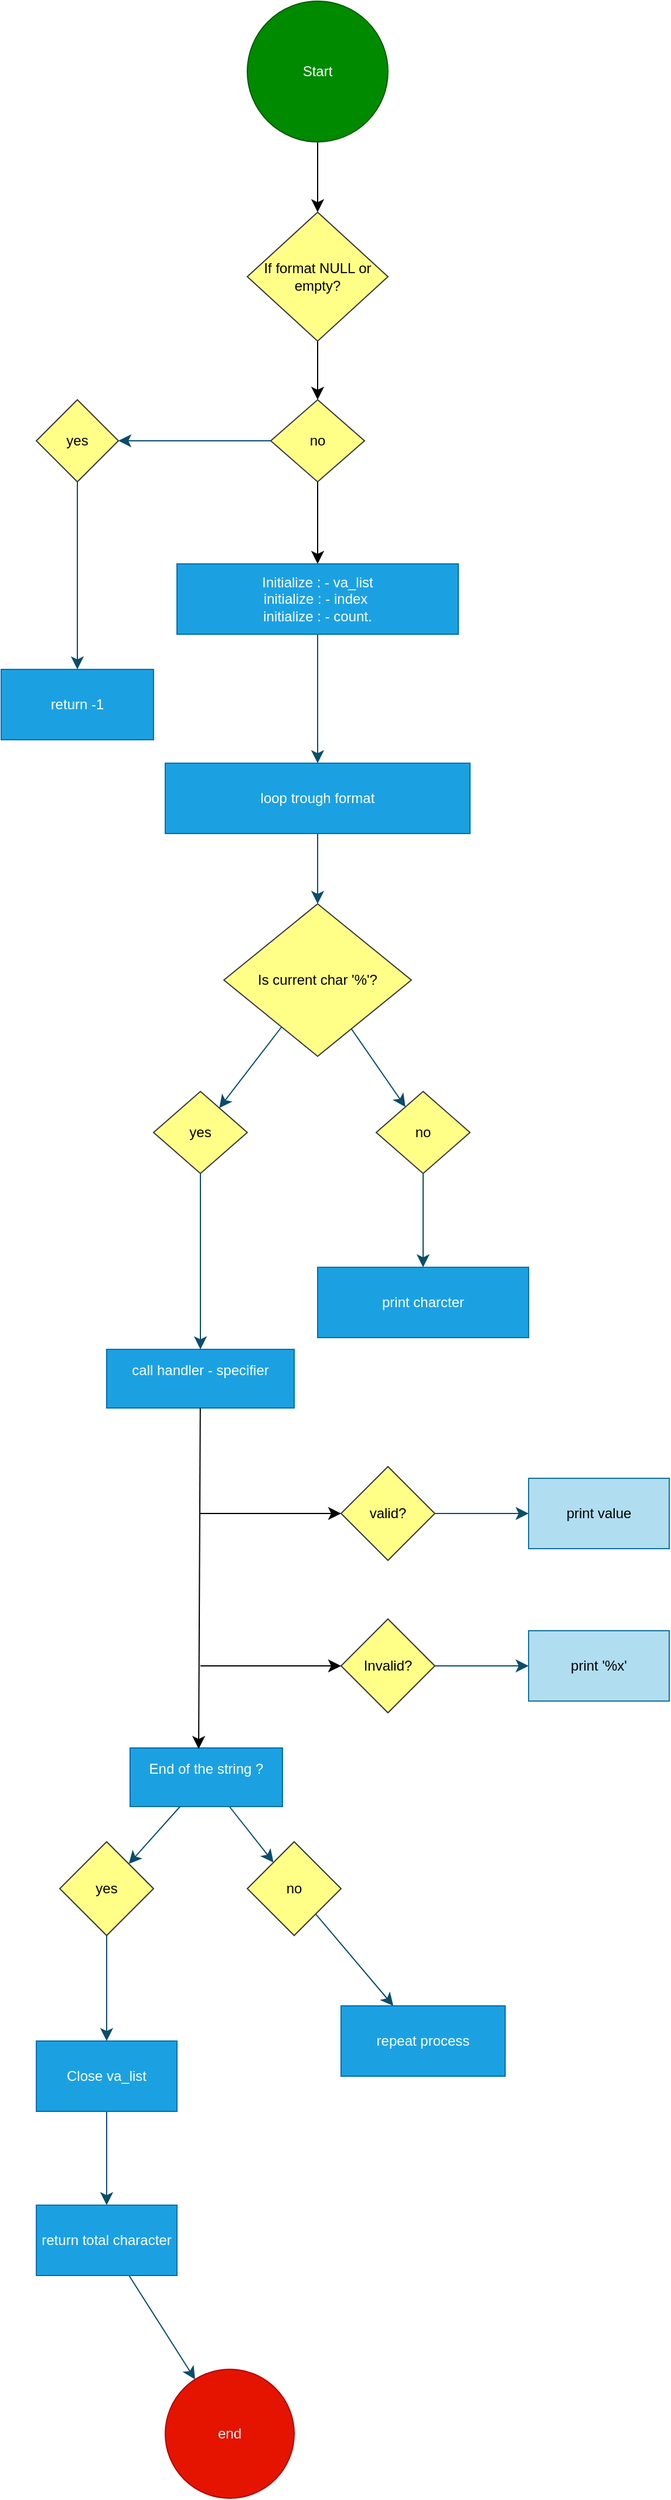<mxfile version="26.1.3">
  <diagram id="prtHgNgQTEPvFCAcTncT" name="Page-1">
    <mxGraphModel dx="464" dy="1992" grid="1" gridSize="10" guides="0" tooltips="1" connect="1" arrows="1" fold="1" page="1" pageScale="1" pageWidth="827" pageHeight="1169" math="0" shadow="0">
      <root>
        <mxCell id="0" />
        <mxCell id="1" parent="0" />
        <mxCell id="xFT_jm4xJvCb5Ql2Q90d-26" value="" style="edgeStyle=none;curved=1;rounded=0;orthogonalLoop=1;jettySize=auto;html=1;fontSize=12;startSize=8;endSize=8;labelBackgroundColor=none;strokeColor=#0B4D6A;fontColor=default;" parent="1" source="xFT_jm4xJvCb5Ql2Q90d-20" target="xFT_jm4xJvCb5Ql2Q90d-25" edge="1">
          <mxGeometry relative="1" as="geometry" />
        </mxCell>
        <mxCell id="BXjs-tIS7_Uz0gzXR8Ti-4" value="" style="edgeStyle=none;curved=1;rounded=0;orthogonalLoop=1;jettySize=auto;html=1;fontSize=12;startSize=8;endSize=8;" edge="1" parent="1" source="xFT_jm4xJvCb5Ql2Q90d-20" target="xFT_jm4xJvCb5Ql2Q90d-21">
          <mxGeometry relative="1" as="geometry" />
        </mxCell>
        <mxCell id="xFT_jm4xJvCb5Ql2Q90d-20" value="no" style="rhombus;whiteSpace=wrap;html=1;labelBackgroundColor=none;fillColor=#ffff88;strokeColor=#36393d;" parent="1" vertex="1">
          <mxGeometry x="300" y="-190" width="80" height="70" as="geometry" />
        </mxCell>
        <mxCell id="xFT_jm4xJvCb5Ql2Q90d-24" value="" style="edgeStyle=none;curved=1;rounded=0;orthogonalLoop=1;jettySize=auto;html=1;fontSize=12;startSize=8;endSize=8;labelBackgroundColor=none;strokeColor=#0B4D6A;fontColor=default;" parent="1" source="xFT_jm4xJvCb5Ql2Q90d-21" target="xFT_jm4xJvCb5Ql2Q90d-23" edge="1">
          <mxGeometry relative="1" as="geometry" />
        </mxCell>
        <mxCell id="xFT_jm4xJvCb5Ql2Q90d-21" value="Initialize : - va_list&lt;div&gt;initialize : - index&amp;nbsp;&lt;/div&gt;&lt;div&gt;initialize : - count.&lt;/div&gt;" style="whiteSpace=wrap;html=1;labelBackgroundColor=none;fillColor=#1ba1e2;strokeColor=#006EAF;fontColor=#ffffff;" parent="1" vertex="1">
          <mxGeometry x="220" y="-50" width="240" height="60" as="geometry" />
        </mxCell>
        <mxCell id="xFT_jm4xJvCb5Ql2Q90d-34" value="" style="edgeStyle=none;curved=1;rounded=0;orthogonalLoop=1;jettySize=auto;html=1;strokeColor=#0B4D6A;fontSize=12;startSize=8;endSize=8;" parent="1" source="xFT_jm4xJvCb5Ql2Q90d-23" target="xFT_jm4xJvCb5Ql2Q90d-33" edge="1">
          <mxGeometry relative="1" as="geometry" />
        </mxCell>
        <mxCell id="xFT_jm4xJvCb5Ql2Q90d-23" value="loop trough format" style="whiteSpace=wrap;html=1;labelBackgroundColor=none;fillColor=#1ba1e2;strokeColor=#006EAF;fontColor=#ffffff;" parent="1" vertex="1">
          <mxGeometry x="210" y="120" width="260" height="60" as="geometry" />
        </mxCell>
        <mxCell id="xFT_jm4xJvCb5Ql2Q90d-28" value="" style="edgeStyle=none;curved=1;rounded=0;orthogonalLoop=1;jettySize=auto;html=1;fontSize=12;startSize=8;endSize=8;labelBackgroundColor=none;strokeColor=#0B4D6A;fontColor=default;" parent="1" source="xFT_jm4xJvCb5Ql2Q90d-25" target="xFT_jm4xJvCb5Ql2Q90d-27" edge="1">
          <mxGeometry relative="1" as="geometry" />
        </mxCell>
        <mxCell id="xFT_jm4xJvCb5Ql2Q90d-25" value="yes" style="rhombus;whiteSpace=wrap;html=1;labelBackgroundColor=none;fillColor=#ffff88;strokeColor=#36393d;" parent="1" vertex="1">
          <mxGeometry x="100" y="-190" width="70" height="70" as="geometry" />
        </mxCell>
        <mxCell id="xFT_jm4xJvCb5Ql2Q90d-27" value="return -1" style="whiteSpace=wrap;html=1;labelBackgroundColor=none;fillColor=#1ba1e2;strokeColor=#006EAF;fontColor=#ffffff;" parent="1" vertex="1">
          <mxGeometry x="70" y="40" width="130" height="60" as="geometry" />
        </mxCell>
        <mxCell id="BXjs-tIS7_Uz0gzXR8Ti-3" value="" style="edgeStyle=none;curved=1;rounded=0;orthogonalLoop=1;jettySize=auto;html=1;fontSize=12;startSize=8;endSize=8;" edge="1" parent="1" source="xFT_jm4xJvCb5Ql2Q90d-16" target="xFT_jm4xJvCb5Ql2Q90d-20">
          <mxGeometry relative="1" as="geometry" />
        </mxCell>
        <mxCell id="xFT_jm4xJvCb5Ql2Q90d-16" value="If format NULL or empty?" style="rhombus;fillColor=#ffff88;strokeColor=#36393d;align=center;textDirection=ltr;whiteSpace=wrap;" parent="1" vertex="1">
          <mxGeometry x="280" y="-350" width="120" height="110" as="geometry" />
        </mxCell>
        <mxCell id="xFT_jm4xJvCb5Ql2Q90d-36" value="" style="edgeStyle=none;curved=1;rounded=0;orthogonalLoop=1;jettySize=auto;html=1;strokeColor=#0B4D6A;fontSize=12;startSize=8;endSize=8;" parent="1" source="xFT_jm4xJvCb5Ql2Q90d-33" target="xFT_jm4xJvCb5Ql2Q90d-35" edge="1">
          <mxGeometry relative="1" as="geometry" />
        </mxCell>
        <mxCell id="xFT_jm4xJvCb5Ql2Q90d-38" value="" style="edgeStyle=none;curved=1;rounded=0;orthogonalLoop=1;jettySize=auto;html=1;strokeColor=#0B4D6A;fontSize=12;startSize=8;endSize=8;" parent="1" source="xFT_jm4xJvCb5Ql2Q90d-33" target="xFT_jm4xJvCb5Ql2Q90d-37" edge="1">
          <mxGeometry relative="1" as="geometry" />
        </mxCell>
        <mxCell id="xFT_jm4xJvCb5Ql2Q90d-33" value="Is current char &#39;%&#39;?" style="rhombus;whiteSpace=wrap;html=1;fillColor=#ffff88;strokeColor=#36393d;labelBackgroundColor=none;" parent="1" vertex="1">
          <mxGeometry x="260" y="240" width="160" height="130" as="geometry" />
        </mxCell>
        <mxCell id="xFT_jm4xJvCb5Ql2Q90d-40" value="" style="edgeStyle=none;curved=1;rounded=0;orthogonalLoop=1;jettySize=auto;html=1;strokeColor=#0B4D6A;fontSize=12;startSize=8;endSize=8;" parent="1" source="xFT_jm4xJvCb5Ql2Q90d-35" target="xFT_jm4xJvCb5Ql2Q90d-39" edge="1">
          <mxGeometry relative="1" as="geometry" />
        </mxCell>
        <mxCell id="xFT_jm4xJvCb5Ql2Q90d-35" value="yes" style="rhombus;whiteSpace=wrap;html=1;fillColor=#ffff88;strokeColor=#36393d;labelBackgroundColor=none;" parent="1" vertex="1">
          <mxGeometry x="200" y="400" width="80" height="70" as="geometry" />
        </mxCell>
        <mxCell id="xFT_jm4xJvCb5Ql2Q90d-42" value="" style="edgeStyle=none;curved=1;rounded=0;orthogonalLoop=1;jettySize=auto;html=1;strokeColor=#0B4D6A;fontSize=12;startSize=8;endSize=8;" parent="1" source="xFT_jm4xJvCb5Ql2Q90d-37" target="xFT_jm4xJvCb5Ql2Q90d-41" edge="1">
          <mxGeometry relative="1" as="geometry" />
        </mxCell>
        <mxCell id="xFT_jm4xJvCb5Ql2Q90d-37" value="no" style="rhombus;whiteSpace=wrap;html=1;fillColor=#ffff88;strokeColor=#36393d;labelBackgroundColor=none;" parent="1" vertex="1">
          <mxGeometry x="390" y="400" width="80" height="70" as="geometry" />
        </mxCell>
        <mxCell id="xFT_jm4xJvCb5Ql2Q90d-39" value="&lt;div&gt;call handler - specifier&lt;/div&gt;&lt;div&gt;&lt;br&gt;&lt;/div&gt;" style="whiteSpace=wrap;html=1;fillColor=#1ba1e2;strokeColor=#006EAF;labelBackgroundColor=none;fontColor=#ffffff;" parent="1" vertex="1">
          <mxGeometry x="160" y="620" width="160" height="50" as="geometry" />
        </mxCell>
        <mxCell id="xFT_jm4xJvCb5Ql2Q90d-41" value="print charcter" style="whiteSpace=wrap;html=1;fillColor=#1ba1e2;strokeColor=#006EAF;labelBackgroundColor=none;fontColor=#ffffff;" parent="1" vertex="1">
          <mxGeometry x="340" y="550" width="180" height="60" as="geometry" />
        </mxCell>
        <mxCell id="xFT_jm4xJvCb5Ql2Q90d-55" value="" style="edgeStyle=none;curved=1;rounded=0;orthogonalLoop=1;jettySize=auto;html=1;strokeColor=#0B4D6A;fontSize=12;startSize=8;endSize=8;" parent="1" source="xFT_jm4xJvCb5Ql2Q90d-43" target="xFT_jm4xJvCb5Ql2Q90d-54" edge="1">
          <mxGeometry relative="1" as="geometry" />
        </mxCell>
        <mxCell id="xFT_jm4xJvCb5Ql2Q90d-57" value="" style="edgeStyle=none;curved=1;rounded=0;orthogonalLoop=1;jettySize=auto;html=1;strokeColor=#0B4D6A;fontSize=12;startSize=8;endSize=8;" parent="1" source="xFT_jm4xJvCb5Ql2Q90d-43" target="xFT_jm4xJvCb5Ql2Q90d-56" edge="1">
          <mxGeometry relative="1" as="geometry" />
        </mxCell>
        <mxCell id="xFT_jm4xJvCb5Ql2Q90d-43" value="&lt;font&gt;End of the string ?&lt;/font&gt;&lt;div&gt;&lt;br&gt;&lt;/div&gt;" style="whiteSpace=wrap;html=1;fillColor=#1ba1e2;strokeColor=#006EAF;labelBackgroundColor=none;fontColor=#ffffff;" parent="1" vertex="1">
          <mxGeometry x="180" y="960" width="130" height="50" as="geometry" />
        </mxCell>
        <mxCell id="xFT_jm4xJvCb5Ql2Q90d-51" value="" style="edgeStyle=none;curved=1;rounded=0;orthogonalLoop=1;jettySize=auto;html=1;strokeColor=#0B4D6A;fontSize=12;startSize=8;endSize=8;" parent="1" source="xFT_jm4xJvCb5Ql2Q90d-48" target="xFT_jm4xJvCb5Ql2Q90d-50" edge="1">
          <mxGeometry relative="1" as="geometry" />
        </mxCell>
        <mxCell id="xFT_jm4xJvCb5Ql2Q90d-48" value="valid?" style="rhombus;whiteSpace=wrap;html=1;strokeColor=#36393d;fillColor=#ffff88;" parent="1" vertex="1">
          <mxGeometry x="360" y="720" width="80" height="80" as="geometry" />
        </mxCell>
        <mxCell id="xFT_jm4xJvCb5Ql2Q90d-53" value="" style="edgeStyle=none;curved=1;rounded=0;orthogonalLoop=1;jettySize=auto;html=1;strokeColor=#0B4D6A;fontSize=12;startSize=8;endSize=8;" parent="1" source="xFT_jm4xJvCb5Ql2Q90d-49" target="xFT_jm4xJvCb5Ql2Q90d-52" edge="1">
          <mxGeometry relative="1" as="geometry" />
        </mxCell>
        <mxCell id="xFT_jm4xJvCb5Ql2Q90d-49" value="Invalid?" style="rhombus;whiteSpace=wrap;html=1;strokeColor=#36393d;fillColor=#ffff88;" parent="1" vertex="1">
          <mxGeometry x="360" y="850" width="80" height="80" as="geometry" />
        </mxCell>
        <mxCell id="xFT_jm4xJvCb5Ql2Q90d-50" value="print value" style="whiteSpace=wrap;html=1;fillColor=#b1ddf0;strokeColor=#10739e;" parent="1" vertex="1">
          <mxGeometry x="520" y="730" width="120" height="60" as="geometry" />
        </mxCell>
        <mxCell id="xFT_jm4xJvCb5Ql2Q90d-52" value="print &#39;%x&#39;" style="whiteSpace=wrap;html=1;fillColor=#b1ddf0;strokeColor=#10739e;" parent="1" vertex="1">
          <mxGeometry x="520" y="860" width="120" height="60" as="geometry" />
        </mxCell>
        <mxCell id="xFT_jm4xJvCb5Ql2Q90d-61" value="" style="edgeStyle=none;curved=1;rounded=0;orthogonalLoop=1;jettySize=auto;html=1;strokeColor=#0B4D6A;fontSize=12;startSize=8;endSize=8;" parent="1" source="xFT_jm4xJvCb5Ql2Q90d-54" target="xFT_jm4xJvCb5Ql2Q90d-60" edge="1">
          <mxGeometry relative="1" as="geometry" />
        </mxCell>
        <mxCell id="xFT_jm4xJvCb5Ql2Q90d-54" value="yes" style="rhombus;whiteSpace=wrap;html=1;fillColor=#ffff88;strokeColor=#36393d;labelBackgroundColor=none;" parent="1" vertex="1">
          <mxGeometry x="120" y="1040" width="80" height="80" as="geometry" />
        </mxCell>
        <mxCell id="xFT_jm4xJvCb5Ql2Q90d-59" value="" style="edgeStyle=none;curved=1;rounded=0;orthogonalLoop=1;jettySize=auto;html=1;strokeColor=#0B4D6A;fontSize=12;startSize=8;endSize=8;" parent="1" source="xFT_jm4xJvCb5Ql2Q90d-56" target="xFT_jm4xJvCb5Ql2Q90d-58" edge="1">
          <mxGeometry relative="1" as="geometry" />
        </mxCell>
        <mxCell id="xFT_jm4xJvCb5Ql2Q90d-56" value="no" style="rhombus;whiteSpace=wrap;html=1;fillColor=#ffff88;strokeColor=#36393d;labelBackgroundColor=none;" parent="1" vertex="1">
          <mxGeometry x="280" y="1040" width="80" height="80" as="geometry" />
        </mxCell>
        <mxCell id="xFT_jm4xJvCb5Ql2Q90d-58" value="repeat process" style="whiteSpace=wrap;html=1;fillColor=#1ba1e2;strokeColor=#006EAF;labelBackgroundColor=none;fontColor=#ffffff;" parent="1" vertex="1">
          <mxGeometry x="360" y="1180" width="140" height="60" as="geometry" />
        </mxCell>
        <mxCell id="xFT_jm4xJvCb5Ql2Q90d-63" value="" style="edgeStyle=none;curved=1;rounded=0;orthogonalLoop=1;jettySize=auto;html=1;strokeColor=#0B4D6A;fontSize=12;startSize=8;endSize=8;" parent="1" source="xFT_jm4xJvCb5Ql2Q90d-60" target="xFT_jm4xJvCb5Ql2Q90d-62" edge="1">
          <mxGeometry relative="1" as="geometry" />
        </mxCell>
        <mxCell id="xFT_jm4xJvCb5Ql2Q90d-60" value="Close va_list" style="whiteSpace=wrap;html=1;fillColor=#1ba1e2;strokeColor=#006EAF;labelBackgroundColor=none;fontColor=#ffffff;" parent="1" vertex="1">
          <mxGeometry x="100" y="1210" width="120" height="60" as="geometry" />
        </mxCell>
        <mxCell id="xFT_jm4xJvCb5Ql2Q90d-65" value="" style="edgeStyle=none;curved=1;rounded=0;orthogonalLoop=1;jettySize=auto;html=1;strokeColor=#0B4D6A;fontSize=12;startSize=8;endSize=8;" parent="1" source="xFT_jm4xJvCb5Ql2Q90d-62" target="xFT_jm4xJvCb5Ql2Q90d-64" edge="1">
          <mxGeometry relative="1" as="geometry" />
        </mxCell>
        <mxCell id="xFT_jm4xJvCb5Ql2Q90d-62" value="return total character" style="whiteSpace=wrap;html=1;fillColor=#1ba1e2;strokeColor=#006EAF;labelBackgroundColor=none;fontColor=#ffffff;" parent="1" vertex="1">
          <mxGeometry x="100" y="1350" width="120" height="60" as="geometry" />
        </mxCell>
        <mxCell id="xFT_jm4xJvCb5Ql2Q90d-64" value="end" style="ellipse;whiteSpace=wrap;html=1;fillColor=#e51400;strokeColor=#B20000;labelBackgroundColor=none;fontColor=#ffffff;" parent="1" vertex="1">
          <mxGeometry x="210" y="1490" width="110" height="110" as="geometry" />
        </mxCell>
        <mxCell id="BXjs-tIS7_Uz0gzXR8Ti-2" value="" style="edgeStyle=none;curved=1;rounded=0;orthogonalLoop=1;jettySize=auto;html=1;fontSize=12;startSize=8;endSize=8;" edge="1" parent="1" source="Y_3dlZlBduoJsaDn3WQ6-2" target="xFT_jm4xJvCb5Ql2Q90d-16">
          <mxGeometry relative="1" as="geometry" />
        </mxCell>
        <mxCell id="Y_3dlZlBduoJsaDn3WQ6-2" value="Start" style="ellipse;whiteSpace=wrap;html=1;fillColor=#008a00;strokeColor=#005700;fontColor=#ffffff;" parent="1" vertex="1">
          <mxGeometry x="280" y="-530" width="120" height="120" as="geometry" />
        </mxCell>
        <mxCell id="BXjs-tIS7_Uz0gzXR8Ti-6" value="" style="endArrow=classic;html=1;rounded=0;fontSize=12;startSize=8;endSize=8;curved=1;entryX=0.45;entryY=0.017;entryDx=0;entryDy=0;entryPerimeter=0;" edge="1" parent="1" source="xFT_jm4xJvCb5Ql2Q90d-39" target="xFT_jm4xJvCb5Ql2Q90d-43">
          <mxGeometry width="50" height="50" relative="1" as="geometry">
            <mxPoint x="340" y="880" as="sourcePoint" />
            <mxPoint x="390" y="830" as="targetPoint" />
          </mxGeometry>
        </mxCell>
        <mxCell id="BXjs-tIS7_Uz0gzXR8Ti-7" value="" style="endArrow=classic;html=1;rounded=0;fontSize=12;startSize=8;endSize=8;curved=1;entryX=0;entryY=0.5;entryDx=0;entryDy=0;" edge="1" parent="1" target="xFT_jm4xJvCb5Ql2Q90d-49">
          <mxGeometry width="50" height="50" relative="1" as="geometry">
            <mxPoint x="240" y="890" as="sourcePoint" />
            <mxPoint x="390" y="830" as="targetPoint" />
          </mxGeometry>
        </mxCell>
        <mxCell id="BXjs-tIS7_Uz0gzXR8Ti-9" value="" style="endArrow=classic;html=1;rounded=0;fontSize=12;startSize=8;endSize=8;curved=1;" edge="1" parent="1" target="xFT_jm4xJvCb5Ql2Q90d-48">
          <mxGeometry width="50" height="50" relative="1" as="geometry">
            <mxPoint x="240" y="760" as="sourcePoint" />
            <mxPoint x="390" y="830" as="targetPoint" />
          </mxGeometry>
        </mxCell>
      </root>
    </mxGraphModel>
  </diagram>
</mxfile>
